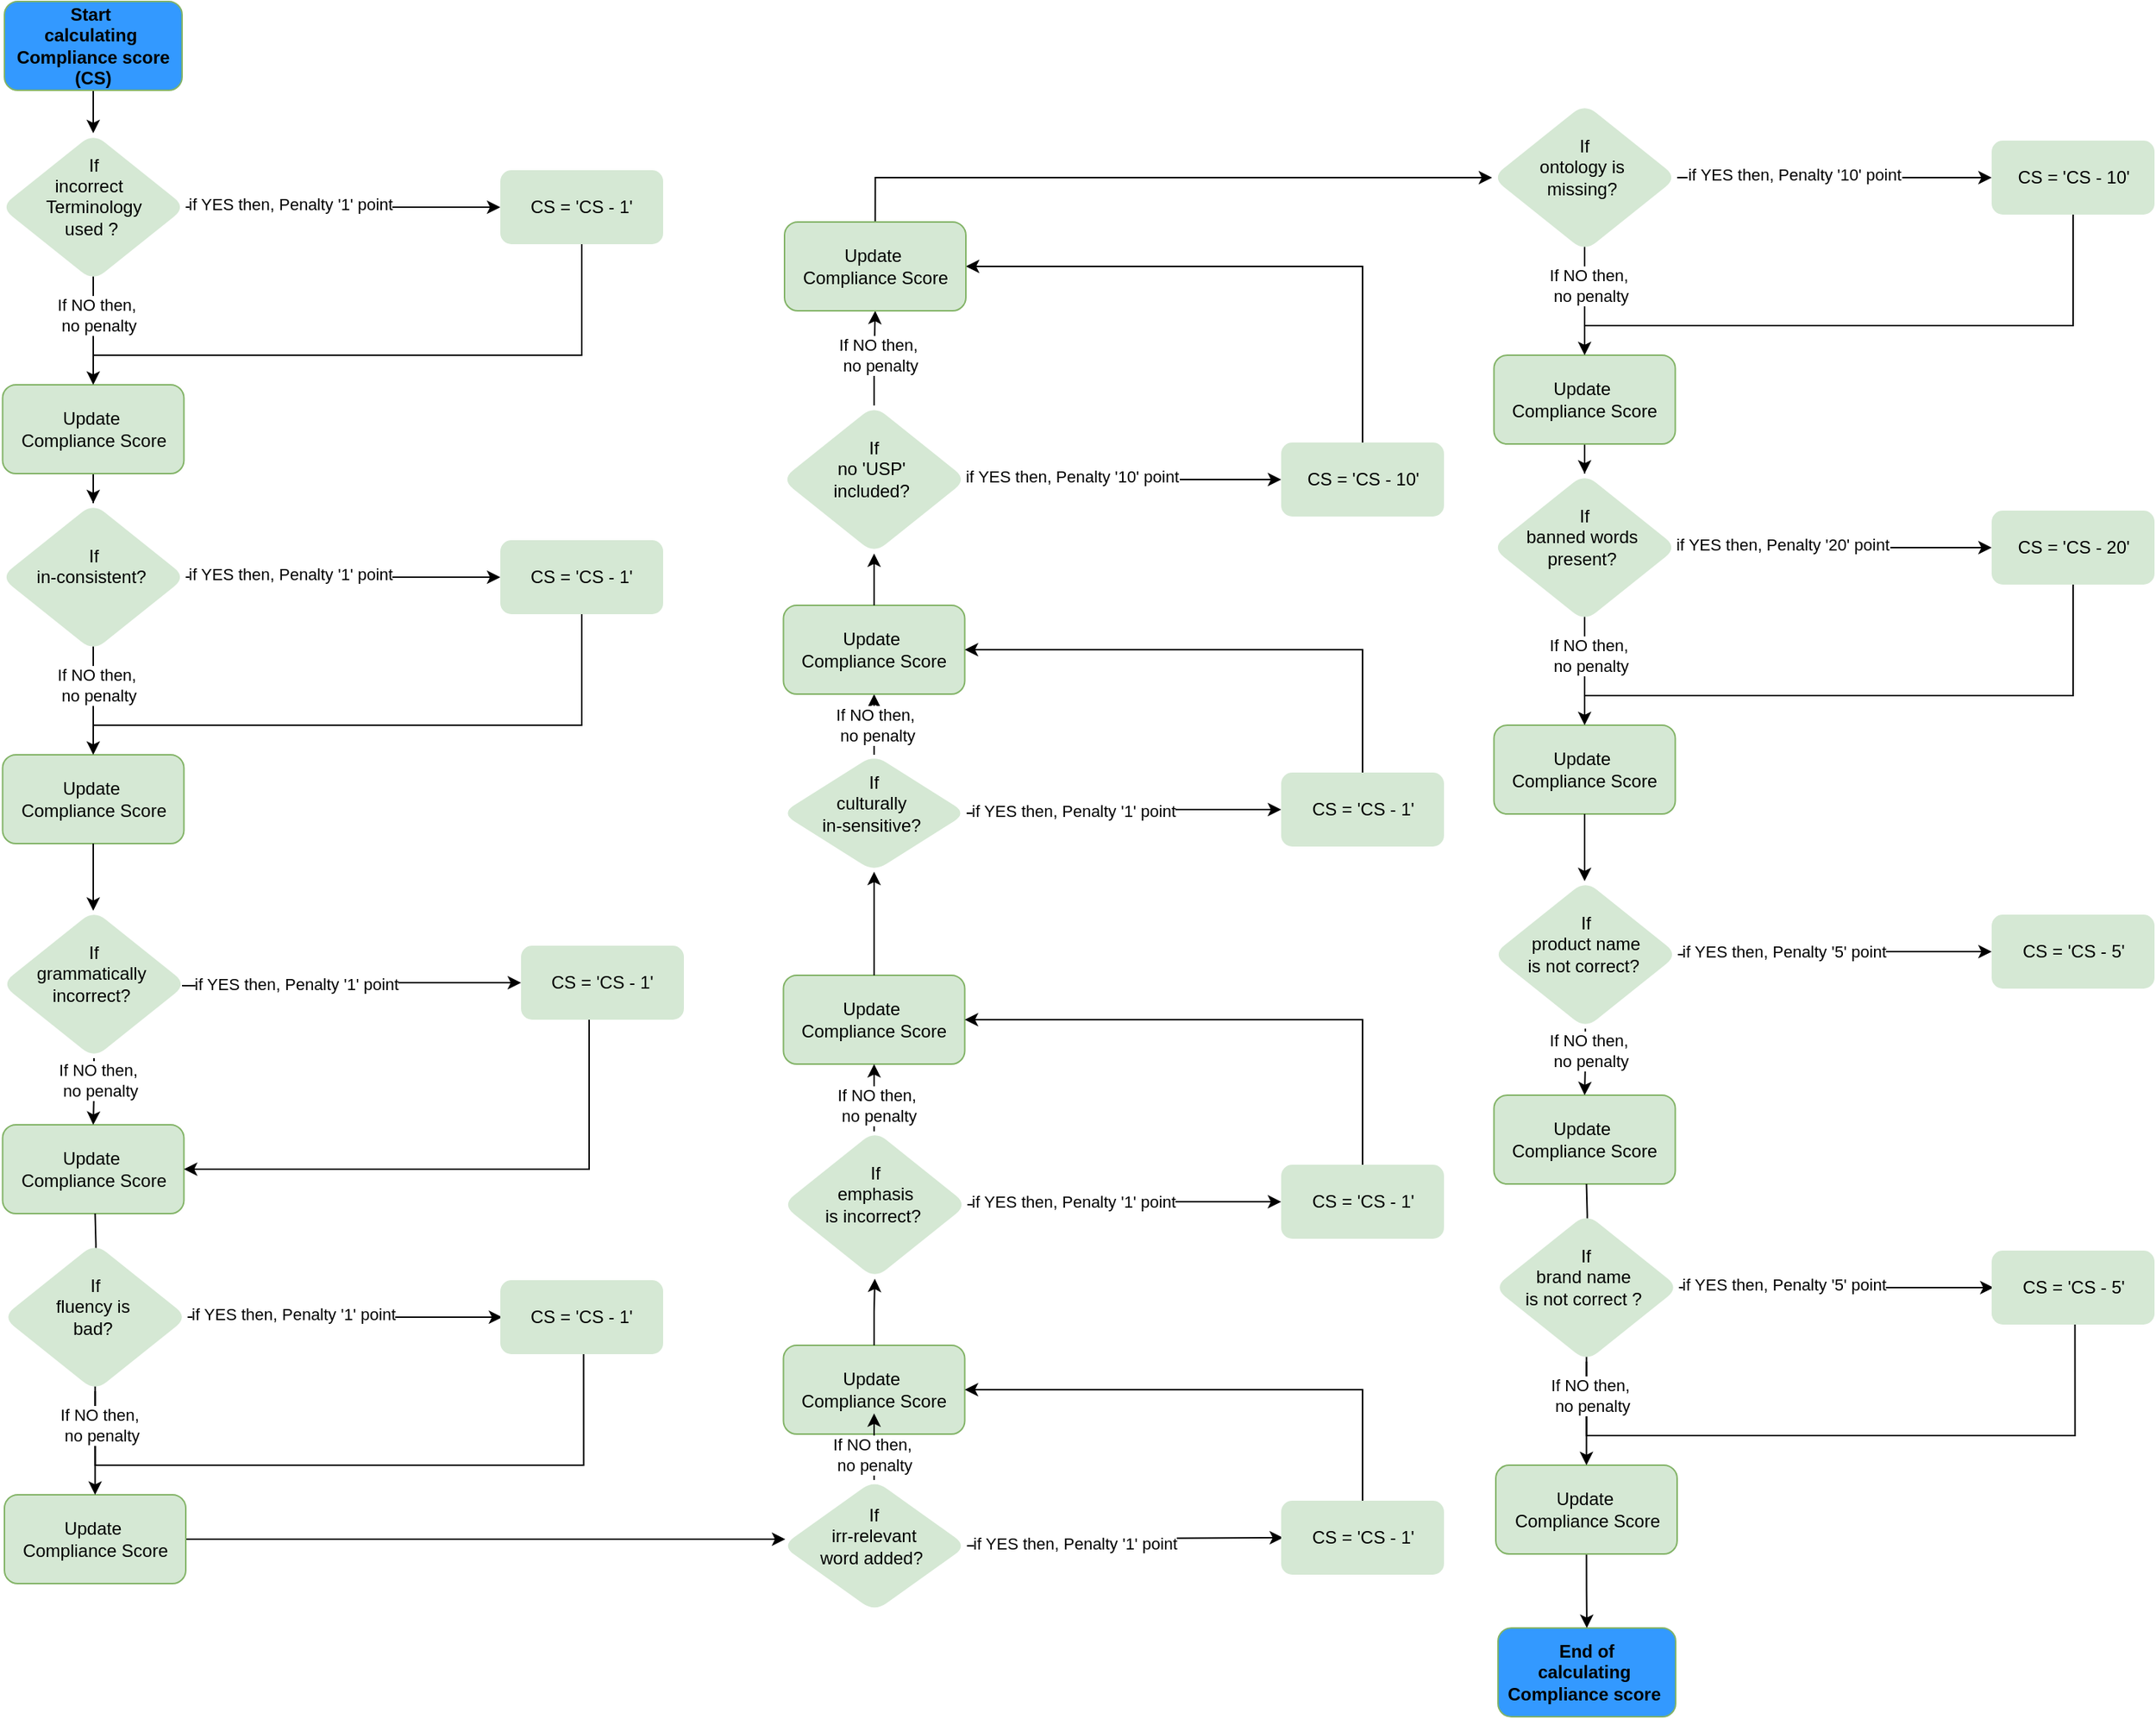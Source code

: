 <mxfile version="24.4.8" type="github">
  <diagram name="Page-1" id="2K_I9OFr1I2ZQISwNOWF">
    <mxGraphModel dx="1717" dy="765" grid="1" gridSize="10" guides="1" tooltips="1" connect="1" arrows="1" fold="1" page="1" pageScale="1" pageWidth="850" pageHeight="1100" math="0" shadow="0">
      <root>
        <mxCell id="0" />
        <mxCell id="1" parent="0" />
        <mxCell id="5T7BcRSYtSxlbKKW8-xl-3" value="" style="edgeStyle=orthogonalEdgeStyle;rounded=0;orthogonalLoop=1;jettySize=auto;html=1;" edge="1" parent="1" source="5T7BcRSYtSxlbKKW8-xl-7" target="5T7BcRSYtSxlbKKW8-xl-5">
          <mxGeometry relative="1" as="geometry" />
        </mxCell>
        <mxCell id="5T7BcRSYtSxlbKKW8-xl-4" value="if YES then, Penalty &#39;1&#39; point" style="edgeLabel;html=1;align=center;verticalAlign=middle;resizable=0;points=[];" vertex="1" connectable="0" parent="5T7BcRSYtSxlbKKW8-xl-3">
          <mxGeometry x="-0.336" y="2" relative="1" as="geometry">
            <mxPoint as="offset" />
          </mxGeometry>
        </mxCell>
        <mxCell id="5T7BcRSYtSxlbKKW8-xl-13" style="edgeStyle=orthogonalEdgeStyle;rounded=0;orthogonalLoop=1;jettySize=auto;html=1;exitX=0.5;exitY=1;exitDx=0;exitDy=0;entryX=0.5;entryY=0;entryDx=0;entryDy=0;" edge="1" parent="1" source="5T7BcRSYtSxlbKKW8-xl-5">
          <mxGeometry relative="1" as="geometry">
            <mxPoint x="875" y="100" as="sourcePoint" />
            <mxPoint x="545" y="180" as="targetPoint" />
            <Array as="points">
              <mxPoint x="875" y="260" />
              <mxPoint x="545" y="260" />
            </Array>
          </mxGeometry>
        </mxCell>
        <mxCell id="5T7BcRSYtSxlbKKW8-xl-5" value="&lt;div&gt;CS&amp;nbsp;&lt;span style=&quot;background-color: initial;&quot;&gt;= &#39;CS - 1&#39;&lt;/span&gt;&lt;/div&gt;" style="whiteSpace=wrap;html=1;rounded=1;fillColor=#d5e8d4;strokeColor=none;" vertex="1" parent="1">
          <mxGeometry x="820" y="135" width="110" height="50" as="geometry" />
        </mxCell>
        <mxCell id="5T7BcRSYtSxlbKKW8-xl-7" value="If&lt;div&gt;incorrect&amp;nbsp;&amp;nbsp;&lt;div&gt;Terminology&lt;/div&gt;&lt;div&gt;used ?&amp;nbsp;&lt;div&gt;&lt;br&gt;&lt;/div&gt;&lt;/div&gt;&lt;/div&gt;" style="rhombus;whiteSpace=wrap;html=1;rounded=1;fillColor=#d5e8d4;strokeColor=none;" vertex="1" parent="1">
          <mxGeometry x="482.5" y="110" width="125" height="100" as="geometry" />
        </mxCell>
        <mxCell id="5T7BcRSYtSxlbKKW8-xl-22" style="edgeStyle=orthogonalEdgeStyle;rounded=0;orthogonalLoop=1;jettySize=auto;html=1;exitX=0.5;exitY=1;exitDx=0;exitDy=0;" edge="1" parent="1" source="5T7BcRSYtSxlbKKW8-xl-8" target="5T7BcRSYtSxlbKKW8-xl-18">
          <mxGeometry relative="1" as="geometry" />
        </mxCell>
        <mxCell id="5T7BcRSYtSxlbKKW8-xl-8" value="Update&amp;nbsp;&lt;div&gt;Compliance Score&lt;/div&gt;" style="whiteSpace=wrap;html=1;rounded=1;strokeColor=#82b366;fillColor=#d5e8d4;" vertex="1" parent="1">
          <mxGeometry x="483.75" y="280" width="122.5" height="60" as="geometry" />
        </mxCell>
        <mxCell id="5T7BcRSYtSxlbKKW8-xl-9" style="edgeStyle=orthogonalEdgeStyle;rounded=0;orthogonalLoop=1;jettySize=auto;html=1;entryX=0.5;entryY=0;entryDx=0;entryDy=0;" edge="1" parent="1" source="5T7BcRSYtSxlbKKW8-xl-10" target="5T7BcRSYtSxlbKKW8-xl-7">
          <mxGeometry relative="1" as="geometry">
            <mxPoint x="545" y="110" as="targetPoint" />
          </mxGeometry>
        </mxCell>
        <mxCell id="5T7BcRSYtSxlbKKW8-xl-10" value="&lt;div&gt;&lt;b&gt;Start&amp;nbsp;&lt;/b&gt;&lt;/div&gt;&lt;div&gt;&lt;b&gt;calculating&amp;nbsp;&lt;/b&gt;&lt;/div&gt;&lt;div&gt;&lt;span style=&quot;background-color: initial;&quot;&gt;&lt;b&gt;Compliance score (CS)&lt;/b&gt;&lt;/span&gt;&lt;/div&gt;" style="whiteSpace=wrap;html=1;rounded=1;fillColor=#3399FF;strokeColor=#82b366;" vertex="1" parent="1">
          <mxGeometry x="485" y="21" width="120" height="60" as="geometry" />
        </mxCell>
        <mxCell id="5T7BcRSYtSxlbKKW8-xl-11" value="" style="edgeStyle=orthogonalEdgeStyle;rounded=0;orthogonalLoop=1;jettySize=auto;html=1;exitX=0.5;exitY=1;exitDx=0;exitDy=0;entryX=0.5;entryY=0;entryDx=0;entryDy=0;" edge="1" parent="1" source="5T7BcRSYtSxlbKKW8-xl-7" target="5T7BcRSYtSxlbKKW8-xl-8">
          <mxGeometry relative="1" as="geometry">
            <mxPoint x="545" y="309" as="sourcePoint" />
            <mxPoint x="545" y="359" as="targetPoint" />
          </mxGeometry>
        </mxCell>
        <mxCell id="5T7BcRSYtSxlbKKW8-xl-12" value="If NO then,&lt;div&gt;&amp;nbsp;no penalty&lt;/div&gt;" style="edgeLabel;html=1;align=center;verticalAlign=middle;resizable=0;points=[];" vertex="1" connectable="0" parent="5T7BcRSYtSxlbKKW8-xl-11">
          <mxGeometry x="-0.336" y="2" relative="1" as="geometry">
            <mxPoint as="offset" />
          </mxGeometry>
        </mxCell>
        <mxCell id="5T7BcRSYtSxlbKKW8-xl-14" value="" style="edgeStyle=orthogonalEdgeStyle;rounded=0;orthogonalLoop=1;jettySize=auto;html=1;" edge="1" parent="1" source="5T7BcRSYtSxlbKKW8-xl-18" target="5T7BcRSYtSxlbKKW8-xl-17">
          <mxGeometry relative="1" as="geometry" />
        </mxCell>
        <mxCell id="5T7BcRSYtSxlbKKW8-xl-15" value="if YES then, Penalty &#39;1&#39; point" style="edgeLabel;html=1;align=center;verticalAlign=middle;resizable=0;points=[];" vertex="1" connectable="0" parent="5T7BcRSYtSxlbKKW8-xl-14">
          <mxGeometry x="-0.336" y="2" relative="1" as="geometry">
            <mxPoint as="offset" />
          </mxGeometry>
        </mxCell>
        <mxCell id="5T7BcRSYtSxlbKKW8-xl-16" style="edgeStyle=orthogonalEdgeStyle;rounded=0;orthogonalLoop=1;jettySize=auto;html=1;exitX=0.5;exitY=1;exitDx=0;exitDy=0;entryX=0.5;entryY=0;entryDx=0;entryDy=0;" edge="1" parent="1" source="5T7BcRSYtSxlbKKW8-xl-17">
          <mxGeometry relative="1" as="geometry">
            <mxPoint x="875" y="350" as="sourcePoint" />
            <mxPoint x="545" y="430" as="targetPoint" />
            <Array as="points">
              <mxPoint x="875" y="510" />
              <mxPoint x="545" y="510" />
            </Array>
          </mxGeometry>
        </mxCell>
        <mxCell id="5T7BcRSYtSxlbKKW8-xl-17" value="&lt;div&gt;CS&amp;nbsp;&lt;span style=&quot;background-color: initial;&quot;&gt;= &#39;CS - 1&#39;&lt;/span&gt;&lt;/div&gt;" style="whiteSpace=wrap;html=1;rounded=1;fillColor=#d5e8d4;strokeColor=none;" vertex="1" parent="1">
          <mxGeometry x="820" y="385" width="110" height="50" as="geometry" />
        </mxCell>
        <mxCell id="5T7BcRSYtSxlbKKW8-xl-18" value="If&lt;div&gt;in-consistent&lt;span style=&quot;background-color: initial;&quot;&gt;?&amp;nbsp;&lt;/span&gt;&lt;div&gt;&lt;div&gt;&lt;br&gt;&lt;/div&gt;&lt;/div&gt;&lt;/div&gt;" style="rhombus;whiteSpace=wrap;html=1;rounded=1;fillColor=#d5e8d4;strokeColor=none;" vertex="1" parent="1">
          <mxGeometry x="482.5" y="360" width="125" height="100" as="geometry" />
        </mxCell>
        <mxCell id="5T7BcRSYtSxlbKKW8-xl-19" value="Update&amp;nbsp;&lt;div&gt;Compliance Score&lt;/div&gt;" style="whiteSpace=wrap;html=1;rounded=1;strokeColor=#82b366;fillColor=#d5e8d4;" vertex="1" parent="1">
          <mxGeometry x="483.75" y="530" width="122.5" height="60" as="geometry" />
        </mxCell>
        <mxCell id="5T7BcRSYtSxlbKKW8-xl-20" value="" style="edgeStyle=orthogonalEdgeStyle;rounded=0;orthogonalLoop=1;jettySize=auto;html=1;exitX=0.5;exitY=1;exitDx=0;exitDy=0;entryX=0.5;entryY=0;entryDx=0;entryDy=0;" edge="1" parent="1" source="5T7BcRSYtSxlbKKW8-xl-18" target="5T7BcRSYtSxlbKKW8-xl-19">
          <mxGeometry relative="1" as="geometry">
            <mxPoint x="545" y="559" as="sourcePoint" />
            <mxPoint x="545" y="609" as="targetPoint" />
          </mxGeometry>
        </mxCell>
        <mxCell id="5T7BcRSYtSxlbKKW8-xl-21" value="If NO then,&lt;div&gt;&amp;nbsp;no penalty&lt;/div&gt;" style="edgeLabel;html=1;align=center;verticalAlign=middle;resizable=0;points=[];" vertex="1" connectable="0" parent="5T7BcRSYtSxlbKKW8-xl-20">
          <mxGeometry x="-0.336" y="2" relative="1" as="geometry">
            <mxPoint as="offset" />
          </mxGeometry>
        </mxCell>
        <mxCell id="5T7BcRSYtSxlbKKW8-xl-23" style="edgeStyle=orthogonalEdgeStyle;rounded=0;orthogonalLoop=1;jettySize=auto;html=1;exitX=0.5;exitY=1;exitDx=0;exitDy=0;" edge="1" parent="1" target="5T7BcRSYtSxlbKKW8-xl-27">
          <mxGeometry relative="1" as="geometry">
            <mxPoint x="545" y="590" as="sourcePoint" />
          </mxGeometry>
        </mxCell>
        <mxCell id="5T7BcRSYtSxlbKKW8-xl-24" value="" style="edgeStyle=orthogonalEdgeStyle;rounded=0;orthogonalLoop=1;jettySize=auto;html=1;entryX=0;entryY=0.5;entryDx=0;entryDy=0;" edge="1" parent="1" target="5T7BcRSYtSxlbKKW8-xl-47">
          <mxGeometry relative="1" as="geometry">
            <mxPoint x="835" y="672" as="targetPoint" />
            <mxPoint x="605" y="686" as="sourcePoint" />
          </mxGeometry>
        </mxCell>
        <mxCell id="5T7BcRSYtSxlbKKW8-xl-25" value="if YES then, Penalty &#39;1&#39; point" style="edgeLabel;html=1;align=center;verticalAlign=middle;resizable=0;points=[];" vertex="1" connectable="0" parent="5T7BcRSYtSxlbKKW8-xl-24">
          <mxGeometry x="-0.336" y="2" relative="1" as="geometry">
            <mxPoint as="offset" />
          </mxGeometry>
        </mxCell>
        <mxCell id="5T7BcRSYtSxlbKKW8-xl-28" value="Update&amp;nbsp;&lt;div&gt;Compliance Score&lt;/div&gt;" style="whiteSpace=wrap;html=1;rounded=1;strokeColor=#82b366;fillColor=#d5e8d4;" vertex="1" parent="1">
          <mxGeometry x="483.75" y="780" width="122.5" height="60" as="geometry" />
        </mxCell>
        <mxCell id="5T7BcRSYtSxlbKKW8-xl-29" value="" style="edgeStyle=orthogonalEdgeStyle;rounded=0;orthogonalLoop=1;jettySize=auto;html=1;exitX=0.5;exitY=1;exitDx=0;exitDy=0;entryX=0.5;entryY=0;entryDx=0;entryDy=0;" edge="1" parent="1" source="5T7BcRSYtSxlbKKW8-xl-27" target="5T7BcRSYtSxlbKKW8-xl-28">
          <mxGeometry relative="1" as="geometry">
            <mxPoint x="545" y="809" as="sourcePoint" />
            <mxPoint x="545" y="859" as="targetPoint" />
          </mxGeometry>
        </mxCell>
        <mxCell id="5T7BcRSYtSxlbKKW8-xl-30" value="If NO then,&lt;div&gt;&amp;nbsp;no penalty&lt;/div&gt;" style="edgeLabel;html=1;align=center;verticalAlign=middle;resizable=0;points=[];" vertex="1" connectable="0" parent="5T7BcRSYtSxlbKKW8-xl-29">
          <mxGeometry x="-0.336" y="2" relative="1" as="geometry">
            <mxPoint as="offset" />
          </mxGeometry>
        </mxCell>
        <mxCell id="5T7BcRSYtSxlbKKW8-xl-39" style="edgeStyle=orthogonalEdgeStyle;rounded=0;orthogonalLoop=1;jettySize=auto;html=1;exitX=0.5;exitY=1;exitDx=0;exitDy=0;" edge="1" parent="1" target="5T7BcRSYtSxlbKKW8-xl-43">
          <mxGeometry relative="1" as="geometry">
            <mxPoint x="546.25" y="840" as="sourcePoint" />
          </mxGeometry>
        </mxCell>
        <mxCell id="5T7BcRSYtSxlbKKW8-xl-40" value="" style="edgeStyle=orthogonalEdgeStyle;rounded=0;orthogonalLoop=1;jettySize=auto;html=1;" edge="1" parent="1" source="5T7BcRSYtSxlbKKW8-xl-43">
          <mxGeometry relative="1" as="geometry">
            <mxPoint x="821.25" y="910" as="targetPoint" />
          </mxGeometry>
        </mxCell>
        <mxCell id="5T7BcRSYtSxlbKKW8-xl-41" value="if YES then, Penalty &#39;1&#39; point" style="edgeLabel;html=1;align=center;verticalAlign=middle;resizable=0;points=[];" vertex="1" connectable="0" parent="5T7BcRSYtSxlbKKW8-xl-40">
          <mxGeometry x="-0.336" y="2" relative="1" as="geometry">
            <mxPoint as="offset" />
          </mxGeometry>
        </mxCell>
        <mxCell id="5T7BcRSYtSxlbKKW8-xl-42" style="edgeStyle=orthogonalEdgeStyle;rounded=0;orthogonalLoop=1;jettySize=auto;html=1;exitX=0.5;exitY=1;exitDx=0;exitDy=0;entryX=0.5;entryY=0;entryDx=0;entryDy=0;" edge="1" parent="1">
          <mxGeometry relative="1" as="geometry">
            <mxPoint x="876.25" y="935" as="sourcePoint" />
            <mxPoint x="546.25" y="930" as="targetPoint" />
            <Array as="points">
              <mxPoint x="876.25" y="1010" />
              <mxPoint x="546.25" y="1010" />
            </Array>
          </mxGeometry>
        </mxCell>
        <mxCell id="5T7BcRSYtSxlbKKW8-xl-43" value="If&lt;div&gt;&lt;div&gt;fluency is&amp;nbsp;&lt;/div&gt;&lt;div&gt;bad?&amp;nbsp;&lt;div&gt;&lt;br&gt;&lt;/div&gt;&lt;/div&gt;&lt;/div&gt;" style="rhombus;whiteSpace=wrap;html=1;rounded=1;fillColor=#d5e8d4;strokeColor=none;" vertex="1" parent="1">
          <mxGeometry x="483.75" y="860" width="125" height="100" as="geometry" />
        </mxCell>
        <mxCell id="5T7BcRSYtSxlbKKW8-xl-125" style="edgeStyle=orthogonalEdgeStyle;rounded=0;orthogonalLoop=1;jettySize=auto;html=1;entryX=0;entryY=0.5;entryDx=0;entryDy=0;" edge="1" parent="1" source="5T7BcRSYtSxlbKKW8-xl-44">
          <mxGeometry relative="1" as="geometry">
            <mxPoint x="1012.5" y="1060" as="targetPoint" />
          </mxGeometry>
        </mxCell>
        <mxCell id="5T7BcRSYtSxlbKKW8-xl-44" value="Update&amp;nbsp;&lt;div&gt;Compliance Score&lt;/div&gt;" style="whiteSpace=wrap;html=1;rounded=1;strokeColor=#82b366;fillColor=#d5e8d4;" vertex="1" parent="1">
          <mxGeometry x="485" y="1030" width="122.5" height="60" as="geometry" />
        </mxCell>
        <mxCell id="5T7BcRSYtSxlbKKW8-xl-45" value="" style="edgeStyle=orthogonalEdgeStyle;rounded=0;orthogonalLoop=1;jettySize=auto;html=1;exitX=0.5;exitY=1;exitDx=0;exitDy=0;entryX=0.5;entryY=0;entryDx=0;entryDy=0;" edge="1" parent="1" source="5T7BcRSYtSxlbKKW8-xl-43" target="5T7BcRSYtSxlbKKW8-xl-44">
          <mxGeometry relative="1" as="geometry">
            <mxPoint x="546.25" y="1059" as="sourcePoint" />
            <mxPoint x="546.25" y="1109" as="targetPoint" />
          </mxGeometry>
        </mxCell>
        <mxCell id="5T7BcRSYtSxlbKKW8-xl-46" value="If NO then,&lt;div&gt;&amp;nbsp;no penalty&lt;/div&gt;" style="edgeLabel;html=1;align=center;verticalAlign=middle;resizable=0;points=[];" vertex="1" connectable="0" parent="5T7BcRSYtSxlbKKW8-xl-45">
          <mxGeometry x="-0.336" y="2" relative="1" as="geometry">
            <mxPoint as="offset" />
          </mxGeometry>
        </mxCell>
        <mxCell id="5T7BcRSYtSxlbKKW8-xl-173" style="edgeStyle=orthogonalEdgeStyle;rounded=0;orthogonalLoop=1;jettySize=auto;html=1;entryX=1;entryY=0.5;entryDx=0;entryDy=0;" edge="1" parent="1" source="5T7BcRSYtSxlbKKW8-xl-47" target="5T7BcRSYtSxlbKKW8-xl-28">
          <mxGeometry relative="1" as="geometry">
            <Array as="points">
              <mxPoint x="880" y="810" />
            </Array>
          </mxGeometry>
        </mxCell>
        <mxCell id="5T7BcRSYtSxlbKKW8-xl-47" value="&lt;div&gt;CS&amp;nbsp;&lt;span style=&quot;background-color: initial;&quot;&gt;= &#39;CS - 1&#39;&lt;/span&gt;&lt;/div&gt;" style="whiteSpace=wrap;html=1;rounded=1;fillColor=#d5e8d4;strokeColor=none;" vertex="1" parent="1">
          <mxGeometry x="834" y="659" width="110" height="50" as="geometry" />
        </mxCell>
        <mxCell id="5T7BcRSYtSxlbKKW8-xl-27" value="If&lt;div&gt;&lt;div&gt;grammatically&amp;nbsp;&lt;/div&gt;&lt;div&gt;incorrect?&amp;nbsp;&lt;div&gt;&lt;br&gt;&lt;/div&gt;&lt;/div&gt;&lt;/div&gt;" style="rhombus;whiteSpace=wrap;html=1;rounded=1;fillColor=#d5e8d4;strokeColor=none;" vertex="1" parent="1">
          <mxGeometry x="483" y="635" width="125" height="100" as="geometry" />
        </mxCell>
        <mxCell id="5T7BcRSYtSxlbKKW8-xl-50" value="&lt;div&gt;CS&amp;nbsp;&lt;span style=&quot;background-color: initial;&quot;&gt;= &#39;CS - 1&#39;&lt;/span&gt;&lt;/div&gt;" style="whiteSpace=wrap;html=1;rounded=1;fillColor=#d5e8d4;strokeColor=none;" vertex="1" parent="1">
          <mxGeometry x="820" y="885" width="110" height="50" as="geometry" />
        </mxCell>
        <mxCell id="5T7BcRSYtSxlbKKW8-xl-88" value="" style="edgeStyle=orthogonalEdgeStyle;rounded=0;orthogonalLoop=1;jettySize=auto;html=1;" edge="1" parent="1" source="5T7BcRSYtSxlbKKW8-xl-92" target="5T7BcRSYtSxlbKKW8-xl-91">
          <mxGeometry relative="1" as="geometry" />
        </mxCell>
        <mxCell id="5T7BcRSYtSxlbKKW8-xl-89" value="if YES then, Penalty &#39;10&#39; point" style="edgeLabel;html=1;align=center;verticalAlign=middle;resizable=0;points=[];" vertex="1" connectable="0" parent="5T7BcRSYtSxlbKKW8-xl-88">
          <mxGeometry x="-0.336" y="2" relative="1" as="geometry">
            <mxPoint as="offset" />
          </mxGeometry>
        </mxCell>
        <mxCell id="5T7BcRSYtSxlbKKW8-xl-137" style="edgeStyle=orthogonalEdgeStyle;rounded=0;orthogonalLoop=1;jettySize=auto;html=1;exitX=0.5;exitY=0;exitDx=0;exitDy=0;entryX=1;entryY=0.5;entryDx=0;entryDy=0;" edge="1" parent="1" source="5T7BcRSYtSxlbKKW8-xl-91" target="5T7BcRSYtSxlbKKW8-xl-132">
          <mxGeometry relative="1" as="geometry" />
        </mxCell>
        <mxCell id="5T7BcRSYtSxlbKKW8-xl-91" value="&lt;div&gt;CS&amp;nbsp;&lt;span style=&quot;background-color: initial;&quot;&gt;= &#39;CS - 10&#39;&lt;/span&gt;&lt;/div&gt;" style="whiteSpace=wrap;html=1;rounded=1;fillColor=#d5e8d4;strokeColor=none;" vertex="1" parent="1">
          <mxGeometry x="1347.5" y="319" width="110" height="50" as="geometry" />
        </mxCell>
        <mxCell id="5T7BcRSYtSxlbKKW8-xl-133" style="edgeStyle=orthogonalEdgeStyle;rounded=0;orthogonalLoop=1;jettySize=auto;html=1;exitX=0.5;exitY=0;exitDx=0;exitDy=0;entryX=0.5;entryY=1;entryDx=0;entryDy=0;" edge="1" parent="1" source="5T7BcRSYtSxlbKKW8-xl-92" target="5T7BcRSYtSxlbKKW8-xl-132">
          <mxGeometry relative="1" as="geometry" />
        </mxCell>
        <mxCell id="5T7BcRSYtSxlbKKW8-xl-92" value="If&lt;div&gt;&lt;div&gt;no &#39;USP&#39;&amp;nbsp;&lt;/div&gt;&lt;div&gt;included?&amp;nbsp;&lt;div&gt;&lt;br&gt;&lt;/div&gt;&lt;/div&gt;&lt;/div&gt;" style="rhombus;whiteSpace=wrap;html=1;rounded=1;fillColor=#d5e8d4;strokeColor=none;" vertex="1" parent="1">
          <mxGeometry x="1010" y="294" width="125" height="100" as="geometry" />
        </mxCell>
        <mxCell id="5T7BcRSYtSxlbKKW8-xl-93" style="edgeStyle=orthogonalEdgeStyle;rounded=0;orthogonalLoop=1;jettySize=auto;html=1;entryX=0.5;entryY=1;entryDx=0;entryDy=0;" edge="1" parent="1" source="5T7BcRSYtSxlbKKW8-xl-103" target="5T7BcRSYtSxlbKKW8-xl-94">
          <mxGeometry relative="1" as="geometry" />
        </mxCell>
        <mxCell id="5T7BcRSYtSxlbKKW8-xl-94" value="Update&amp;nbsp;&lt;div&gt;Compliance Score&lt;/div&gt;" style="whiteSpace=wrap;html=1;rounded=1;strokeColor=#82b366;fillColor=#d5e8d4;" vertex="1" parent="1">
          <mxGeometry x="1011.25" y="429" width="122.5" height="60" as="geometry" />
        </mxCell>
        <mxCell id="5T7BcRSYtSxlbKKW8-xl-96" value="&lt;div&gt;&lt;b&gt;End of&lt;/b&gt;&lt;/div&gt;&lt;div&gt;&lt;b&gt;calculating&amp;nbsp;&lt;/b&gt;&lt;/div&gt;&lt;div&gt;&lt;span style=&quot;background-color: initial;&quot;&gt;&lt;b&gt;Compliance score&amp;nbsp;&lt;/b&gt;&lt;/span&gt;&lt;/div&gt;" style="whiteSpace=wrap;html=1;rounded=1;fillColor=#3399FF;strokeColor=#82b366;" vertex="1" parent="1">
          <mxGeometry x="1494" y="1120" width="120" height="60" as="geometry" />
        </mxCell>
        <mxCell id="5T7BcRSYtSxlbKKW8-xl-97" value="" style="edgeStyle=orthogonalEdgeStyle;rounded=0;orthogonalLoop=1;jettySize=auto;html=1;exitX=0.5;exitY=0;exitDx=0;exitDy=0;entryX=0.5;entryY=1;entryDx=0;entryDy=0;" edge="1" parent="1" source="5T7BcRSYtSxlbKKW8-xl-94" target="5T7BcRSYtSxlbKKW8-xl-92">
          <mxGeometry relative="1" as="geometry">
            <mxPoint x="1072.5" y="508" as="sourcePoint" />
            <mxPoint x="1072.5" y="458" as="targetPoint" />
          </mxGeometry>
        </mxCell>
        <mxCell id="5T7BcRSYtSxlbKKW8-xl-99" value="" style="edgeStyle=orthogonalEdgeStyle;rounded=0;orthogonalLoop=1;jettySize=auto;html=1;" edge="1" parent="1" source="5T7BcRSYtSxlbKKW8-xl-103" target="5T7BcRSYtSxlbKKW8-xl-102">
          <mxGeometry relative="1" as="geometry" />
        </mxCell>
        <mxCell id="5T7BcRSYtSxlbKKW8-xl-100" value="if YES then, Penalty &#39;1&#39; point" style="edgeLabel;html=1;align=center;verticalAlign=middle;resizable=0;points=[];" vertex="1" connectable="0" parent="5T7BcRSYtSxlbKKW8-xl-99">
          <mxGeometry x="-0.336" y="2" relative="1" as="geometry">
            <mxPoint as="offset" />
          </mxGeometry>
        </mxCell>
        <mxCell id="5T7BcRSYtSxlbKKW8-xl-131" style="edgeStyle=orthogonalEdgeStyle;rounded=0;orthogonalLoop=1;jettySize=auto;html=1;exitX=0.5;exitY=0;exitDx=0;exitDy=0;entryX=1;entryY=0.5;entryDx=0;entryDy=0;" edge="1" parent="1" source="5T7BcRSYtSxlbKKW8-xl-102" target="5T7BcRSYtSxlbKKW8-xl-94">
          <mxGeometry relative="1" as="geometry" />
        </mxCell>
        <mxCell id="5T7BcRSYtSxlbKKW8-xl-102" value="&lt;div&gt;CS&amp;nbsp;&lt;span style=&quot;background-color: initial;&quot;&gt;= &#39;CS - 1&#39;&lt;/span&gt;&lt;/div&gt;" style="whiteSpace=wrap;html=1;rounded=1;fillColor=#d5e8d4;strokeColor=none;" vertex="1" parent="1">
          <mxGeometry x="1347.5" y="542" width="110" height="50" as="geometry" />
        </mxCell>
        <mxCell id="5T7BcRSYtSxlbKKW8-xl-103" value="If&lt;div&gt;&lt;div&gt;culturally&amp;nbsp;&lt;/div&gt;&lt;div&gt;in-sensitive?&amp;nbsp;&lt;div&gt;&lt;br&gt;&lt;/div&gt;&lt;/div&gt;&lt;/div&gt;" style="rhombus;whiteSpace=wrap;html=1;rounded=1;fillColor=#d5e8d4;strokeColor=none;" vertex="1" parent="1">
          <mxGeometry x="1010" y="530" width="125" height="79" as="geometry" />
        </mxCell>
        <mxCell id="5T7BcRSYtSxlbKKW8-xl-104" value="Update&amp;nbsp;&lt;div&gt;Compliance Score&lt;/div&gt;" style="whiteSpace=wrap;html=1;rounded=1;strokeColor=#82b366;fillColor=#d5e8d4;" vertex="1" parent="1">
          <mxGeometry x="1011.25" y="679" width="122.5" height="60" as="geometry" />
        </mxCell>
        <mxCell id="5T7BcRSYtSxlbKKW8-xl-105" value="" style="edgeStyle=orthogonalEdgeStyle;rounded=0;orthogonalLoop=1;jettySize=auto;html=1;exitX=0.5;exitY=0;exitDx=0;exitDy=0;entryX=0.5;entryY=1;entryDx=0;entryDy=0;" edge="1" parent="1" source="5T7BcRSYtSxlbKKW8-xl-104" target="5T7BcRSYtSxlbKKW8-xl-103">
          <mxGeometry relative="1" as="geometry">
            <mxPoint x="1072.5" y="758" as="sourcePoint" />
            <mxPoint x="1072.5" y="708" as="targetPoint" />
          </mxGeometry>
        </mxCell>
        <mxCell id="5T7BcRSYtSxlbKKW8-xl-107" style="edgeStyle=orthogonalEdgeStyle;rounded=0;orthogonalLoop=1;jettySize=auto;html=1;" edge="1" parent="1" source="5T7BcRSYtSxlbKKW8-xl-123">
          <mxGeometry relative="1" as="geometry">
            <mxPoint x="1072.5" y="739" as="targetPoint" />
          </mxGeometry>
        </mxCell>
        <mxCell id="5T7BcRSYtSxlbKKW8-xl-108" value="" style="edgeStyle=orthogonalEdgeStyle;rounded=0;orthogonalLoop=1;jettySize=auto;html=1;entryX=0;entryY=0.5;entryDx=0;entryDy=0;" edge="1" parent="1" source="5T7BcRSYtSxlbKKW8-xl-123" target="5T7BcRSYtSxlbKKW8-xl-121">
          <mxGeometry relative="1" as="geometry">
            <mxPoint x="1347.5" y="809" as="targetPoint" />
          </mxGeometry>
        </mxCell>
        <mxCell id="5T7BcRSYtSxlbKKW8-xl-109" value="if YES then, Penalty &#39;1&#39; point" style="edgeLabel;html=1;align=center;verticalAlign=middle;resizable=0;points=[];" vertex="1" connectable="0" parent="5T7BcRSYtSxlbKKW8-xl-108">
          <mxGeometry x="-0.336" y="2" relative="1" as="geometry">
            <mxPoint as="offset" />
          </mxGeometry>
        </mxCell>
        <mxCell id="5T7BcRSYtSxlbKKW8-xl-110" value="Update&amp;nbsp;&lt;div&gt;Compliance Score&lt;/div&gt;" style="whiteSpace=wrap;html=1;rounded=1;strokeColor=#82b366;fillColor=#d5e8d4;" vertex="1" parent="1">
          <mxGeometry x="1011.25" y="929" width="122.5" height="60" as="geometry" />
        </mxCell>
        <mxCell id="5T7BcRSYtSxlbKKW8-xl-111" value="" style="edgeStyle=orthogonalEdgeStyle;rounded=0;orthogonalLoop=1;jettySize=auto;html=1;exitX=0.5;exitY=0;exitDx=0;exitDy=0;entryX=0.5;entryY=1;entryDx=0;entryDy=0;" edge="1" parent="1" source="5T7BcRSYtSxlbKKW8-xl-110" target="5T7BcRSYtSxlbKKW8-xl-123">
          <mxGeometry relative="1" as="geometry">
            <mxPoint x="1072.5" y="1008" as="sourcePoint" />
            <mxPoint x="1072.5" y="958" as="targetPoint" />
          </mxGeometry>
        </mxCell>
        <mxCell id="5T7BcRSYtSxlbKKW8-xl-114" value="" style="edgeStyle=orthogonalEdgeStyle;rounded=0;orthogonalLoop=1;jettySize=auto;html=1;" edge="1" parent="1" source="5T7BcRSYtSxlbKKW8-xl-117">
          <mxGeometry relative="1" as="geometry">
            <mxPoint x="1348.75" y="1059" as="targetPoint" />
          </mxGeometry>
        </mxCell>
        <mxCell id="5T7BcRSYtSxlbKKW8-xl-115" value="if YES then, Penalty &#39;1&#39; point" style="edgeLabel;html=1;align=center;verticalAlign=middle;resizable=0;points=[];" vertex="1" connectable="0" parent="5T7BcRSYtSxlbKKW8-xl-114">
          <mxGeometry x="-0.336" y="2" relative="1" as="geometry">
            <mxPoint as="offset" />
          </mxGeometry>
        </mxCell>
        <mxCell id="5T7BcRSYtSxlbKKW8-xl-117" value="If&lt;div&gt;&lt;div&gt;irr-relevant&lt;/div&gt;&lt;div&gt;word&amp;nbsp;&lt;span style=&quot;background-color: initial;&quot;&gt;added?&amp;nbsp;&lt;/span&gt;&lt;/div&gt;&lt;div&gt;&lt;div&gt;&lt;br&gt;&lt;/div&gt;&lt;/div&gt;&lt;/div&gt;" style="rhombus;whiteSpace=wrap;html=1;rounded=1;fillColor=#d5e8d4;strokeColor=none;" vertex="1" parent="1">
          <mxGeometry x="1010.25" y="1020" width="125" height="89" as="geometry" />
        </mxCell>
        <mxCell id="5T7BcRSYtSxlbKKW8-xl-130" style="edgeStyle=orthogonalEdgeStyle;rounded=0;orthogonalLoop=1;jettySize=auto;html=1;exitX=0.5;exitY=0;exitDx=0;exitDy=0;entryX=1;entryY=0.5;entryDx=0;entryDy=0;" edge="1" parent="1" source="5T7BcRSYtSxlbKKW8-xl-121" target="5T7BcRSYtSxlbKKW8-xl-104">
          <mxGeometry relative="1" as="geometry" />
        </mxCell>
        <mxCell id="5T7BcRSYtSxlbKKW8-xl-121" value="&lt;div&gt;CS&amp;nbsp;&lt;span style=&quot;background-color: initial;&quot;&gt;= &#39;CS - 1&#39;&lt;/span&gt;&lt;/div&gt;" style="whiteSpace=wrap;html=1;rounded=1;fillColor=#d5e8d4;strokeColor=none;" vertex="1" parent="1">
          <mxGeometry x="1347.5" y="807" width="110" height="50" as="geometry" />
        </mxCell>
        <mxCell id="5T7BcRSYtSxlbKKW8-xl-123" value="If&lt;div&gt;&amp;nbsp;emphasis&amp;nbsp;&lt;div&gt;is incorrect&lt;span style=&quot;background-color: initial;&quot;&gt;?&amp;nbsp;&lt;/span&gt;&lt;div&gt;&lt;div&gt;&lt;br&gt;&lt;/div&gt;&lt;/div&gt;&lt;/div&gt;&lt;/div&gt;" style="rhombus;whiteSpace=wrap;html=1;rounded=1;fillColor=#d5e8d4;strokeColor=none;" vertex="1" parent="1">
          <mxGeometry x="1010.5" y="784" width="125" height="100" as="geometry" />
        </mxCell>
        <mxCell id="5T7BcRSYtSxlbKKW8-xl-129" style="edgeStyle=orthogonalEdgeStyle;rounded=0;orthogonalLoop=1;jettySize=auto;html=1;exitX=0.5;exitY=0;exitDx=0;exitDy=0;entryX=1;entryY=0.5;entryDx=0;entryDy=0;" edge="1" parent="1" source="5T7BcRSYtSxlbKKW8-xl-124" target="5T7BcRSYtSxlbKKW8-xl-110">
          <mxGeometry relative="1" as="geometry" />
        </mxCell>
        <mxCell id="5T7BcRSYtSxlbKKW8-xl-124" value="&lt;div&gt;CS&amp;nbsp;&lt;span style=&quot;background-color: initial;&quot;&gt;= &#39;CS - 1&#39;&lt;/span&gt;&lt;/div&gt;" style="whiteSpace=wrap;html=1;rounded=1;fillColor=#d5e8d4;strokeColor=none;" vertex="1" parent="1">
          <mxGeometry x="1347.5" y="1034" width="110" height="50" as="geometry" />
        </mxCell>
        <mxCell id="5T7BcRSYtSxlbKKW8-xl-127" value="" style="edgeStyle=orthogonalEdgeStyle;rounded=0;orthogonalLoop=1;jettySize=auto;html=1;exitX=0.5;exitY=0;exitDx=0;exitDy=0;entryX=0.5;entryY=1;entryDx=0;entryDy=0;" edge="1" parent="1">
          <mxGeometry relative="1" as="geometry">
            <mxPoint x="1072.5" y="1020" as="sourcePoint" />
            <mxPoint x="1072.5" y="975" as="targetPoint" />
          </mxGeometry>
        </mxCell>
        <mxCell id="5T7BcRSYtSxlbKKW8-xl-128" value="If NO then,&lt;div&gt;&amp;nbsp;no penalty&lt;/div&gt;" style="edgeLabel;html=1;align=center;verticalAlign=middle;resizable=0;points=[];" vertex="1" connectable="0" parent="5T7BcRSYtSxlbKKW8-xl-127">
          <mxGeometry x="-0.336" y="2" relative="1" as="geometry">
            <mxPoint y="-2" as="offset" />
          </mxGeometry>
        </mxCell>
        <mxCell id="5T7BcRSYtSxlbKKW8-xl-176" style="edgeStyle=orthogonalEdgeStyle;rounded=0;orthogonalLoop=1;jettySize=auto;html=1;exitX=0.5;exitY=0;exitDx=0;exitDy=0;entryX=0;entryY=0.5;entryDx=0;entryDy=0;" edge="1" parent="1" source="5T7BcRSYtSxlbKKW8-xl-132" target="5T7BcRSYtSxlbKKW8-xl-142">
          <mxGeometry relative="1" as="geometry" />
        </mxCell>
        <mxCell id="5T7BcRSYtSxlbKKW8-xl-132" value="Update&amp;nbsp;&lt;div&gt;Compliance Score&lt;/div&gt;" style="whiteSpace=wrap;html=1;rounded=1;strokeColor=#82b366;fillColor=#d5e8d4;" vertex="1" parent="1">
          <mxGeometry x="1012" y="170" width="122.5" height="60" as="geometry" />
        </mxCell>
        <mxCell id="5T7BcRSYtSxlbKKW8-xl-134" value="If NO then,&lt;div&gt;&amp;nbsp;no penalty&lt;/div&gt;" style="edgeLabel;html=1;align=center;verticalAlign=middle;resizable=0;points=[];" vertex="1" connectable="0" parent="1">
          <mxGeometry x="1073.25" y="767" as="geometry" />
        </mxCell>
        <mxCell id="5T7BcRSYtSxlbKKW8-xl-135" value="If NO then,&lt;div&gt;&amp;nbsp;no penalty&lt;/div&gt;" style="edgeLabel;html=1;align=center;verticalAlign=middle;resizable=0;points=[];" vertex="1" connectable="0" parent="1">
          <mxGeometry x="1072.5" y="510" as="geometry" />
        </mxCell>
        <mxCell id="5T7BcRSYtSxlbKKW8-xl-136" value="If NO then,&lt;div&gt;&amp;nbsp;no penalty&lt;/div&gt;" style="edgeLabel;html=1;align=center;verticalAlign=middle;resizable=0;points=[];" vertex="1" connectable="0" parent="1">
          <mxGeometry x="1075" y="260" as="geometry" />
        </mxCell>
        <mxCell id="5T7BcRSYtSxlbKKW8-xl-138" value="" style="edgeStyle=orthogonalEdgeStyle;rounded=0;orthogonalLoop=1;jettySize=auto;html=1;" edge="1" parent="1" source="5T7BcRSYtSxlbKKW8-xl-142" target="5T7BcRSYtSxlbKKW8-xl-141">
          <mxGeometry relative="1" as="geometry" />
        </mxCell>
        <mxCell id="5T7BcRSYtSxlbKKW8-xl-139" value="if YES then, Penalty &#39;10&#39; point" style="edgeLabel;html=1;align=center;verticalAlign=middle;resizable=0;points=[];" vertex="1" connectable="0" parent="5T7BcRSYtSxlbKKW8-xl-138">
          <mxGeometry x="-0.336" y="2" relative="1" as="geometry">
            <mxPoint x="8" as="offset" />
          </mxGeometry>
        </mxCell>
        <mxCell id="5T7BcRSYtSxlbKKW8-xl-140" style="edgeStyle=orthogonalEdgeStyle;rounded=0;orthogonalLoop=1;jettySize=auto;html=1;exitX=0.5;exitY=1;exitDx=0;exitDy=0;entryX=0.5;entryY=0;entryDx=0;entryDy=0;" edge="1" parent="1" source="5T7BcRSYtSxlbKKW8-xl-141">
          <mxGeometry relative="1" as="geometry">
            <mxPoint x="1882.5" y="80" as="sourcePoint" />
            <mxPoint x="1552.5" y="160" as="targetPoint" />
            <Array as="points">
              <mxPoint x="1882.5" y="240" />
              <mxPoint x="1552.5" y="240" />
            </Array>
          </mxGeometry>
        </mxCell>
        <mxCell id="5T7BcRSYtSxlbKKW8-xl-141" value="&lt;div&gt;CS&amp;nbsp;&lt;span style=&quot;background-color: initial;&quot;&gt;= &#39;CS - 10&#39;&lt;/span&gt;&lt;/div&gt;" style="whiteSpace=wrap;html=1;rounded=1;fillColor=#d5e8d4;strokeColor=none;" vertex="1" parent="1">
          <mxGeometry x="1827.5" y="115" width="110" height="50" as="geometry" />
        </mxCell>
        <mxCell id="5T7BcRSYtSxlbKKW8-xl-142" value="If&lt;div&gt;&lt;div&gt;ontology is&amp;nbsp;&lt;/div&gt;&lt;div&gt;missing?&amp;nbsp;&lt;div&gt;&lt;br&gt;&lt;/div&gt;&lt;/div&gt;&lt;/div&gt;" style="rhombus;whiteSpace=wrap;html=1;rounded=1;fillColor=#d5e8d4;strokeColor=none;" vertex="1" parent="1">
          <mxGeometry x="1490" y="90" width="125" height="100" as="geometry" />
        </mxCell>
        <mxCell id="5T7BcRSYtSxlbKKW8-xl-143" style="edgeStyle=orthogonalEdgeStyle;rounded=0;orthogonalLoop=1;jettySize=auto;html=1;exitX=0.5;exitY=1;exitDx=0;exitDy=0;" edge="1" parent="1" source="5T7BcRSYtSxlbKKW8-xl-144" target="5T7BcRSYtSxlbKKW8-xl-151">
          <mxGeometry relative="1" as="geometry" />
        </mxCell>
        <mxCell id="5T7BcRSYtSxlbKKW8-xl-144" value="Update&amp;nbsp;&lt;div&gt;Compliance Score&lt;/div&gt;" style="whiteSpace=wrap;html=1;rounded=1;strokeColor=#82b366;fillColor=#d5e8d4;" vertex="1" parent="1">
          <mxGeometry x="1491.25" y="260" width="122.5" height="60" as="geometry" />
        </mxCell>
        <mxCell id="5T7BcRSYtSxlbKKW8-xl-145" value="" style="edgeStyle=orthogonalEdgeStyle;rounded=0;orthogonalLoop=1;jettySize=auto;html=1;exitX=0.5;exitY=1;exitDx=0;exitDy=0;entryX=0.5;entryY=0;entryDx=0;entryDy=0;" edge="1" parent="1" source="5T7BcRSYtSxlbKKW8-xl-142" target="5T7BcRSYtSxlbKKW8-xl-144">
          <mxGeometry relative="1" as="geometry">
            <mxPoint x="1552.5" y="289" as="sourcePoint" />
            <mxPoint x="1552.5" y="339" as="targetPoint" />
          </mxGeometry>
        </mxCell>
        <mxCell id="5T7BcRSYtSxlbKKW8-xl-146" value="If NO then,&lt;div&gt;&amp;nbsp;no penalty&lt;/div&gt;" style="edgeLabel;html=1;align=center;verticalAlign=middle;resizable=0;points=[];" vertex="1" connectable="0" parent="5T7BcRSYtSxlbKKW8-xl-145">
          <mxGeometry x="-0.336" y="2" relative="1" as="geometry">
            <mxPoint as="offset" />
          </mxGeometry>
        </mxCell>
        <mxCell id="5T7BcRSYtSxlbKKW8-xl-147" value="" style="edgeStyle=orthogonalEdgeStyle;rounded=0;orthogonalLoop=1;jettySize=auto;html=1;" edge="1" parent="1" source="5T7BcRSYtSxlbKKW8-xl-151" target="5T7BcRSYtSxlbKKW8-xl-150">
          <mxGeometry relative="1" as="geometry" />
        </mxCell>
        <mxCell id="5T7BcRSYtSxlbKKW8-xl-148" value="if YES then, Penalty &#39;20&#39; point" style="edgeLabel;html=1;align=center;verticalAlign=middle;resizable=0;points=[];" vertex="1" connectable="0" parent="5T7BcRSYtSxlbKKW8-xl-147">
          <mxGeometry x="-0.336" y="2" relative="1" as="geometry">
            <mxPoint as="offset" />
          </mxGeometry>
        </mxCell>
        <mxCell id="5T7BcRSYtSxlbKKW8-xl-149" style="edgeStyle=orthogonalEdgeStyle;rounded=0;orthogonalLoop=1;jettySize=auto;html=1;exitX=0.5;exitY=1;exitDx=0;exitDy=0;entryX=0.5;entryY=0;entryDx=0;entryDy=0;" edge="1" parent="1" source="5T7BcRSYtSxlbKKW8-xl-150">
          <mxGeometry relative="1" as="geometry">
            <mxPoint x="1882.5" y="330" as="sourcePoint" />
            <mxPoint x="1552.5" y="410" as="targetPoint" />
            <Array as="points">
              <mxPoint x="1882.5" y="490" />
              <mxPoint x="1552.5" y="490" />
            </Array>
          </mxGeometry>
        </mxCell>
        <mxCell id="5T7BcRSYtSxlbKKW8-xl-150" value="&lt;div&gt;CS&amp;nbsp;&lt;span style=&quot;background-color: initial;&quot;&gt;= &#39;CS - 20&#39;&lt;/span&gt;&lt;/div&gt;" style="whiteSpace=wrap;html=1;rounded=1;fillColor=#d5e8d4;strokeColor=none;" vertex="1" parent="1">
          <mxGeometry x="1827.5" y="365" width="110" height="50" as="geometry" />
        </mxCell>
        <mxCell id="5T7BcRSYtSxlbKKW8-xl-151" value="If&lt;div&gt;&lt;div&gt;banned words&amp;nbsp;&lt;/div&gt;&lt;div&gt;present?&amp;nbsp;&lt;div&gt;&lt;br&gt;&lt;/div&gt;&lt;/div&gt;&lt;/div&gt;" style="rhombus;whiteSpace=wrap;html=1;rounded=1;fillColor=#d5e8d4;strokeColor=none;" vertex="1" parent="1">
          <mxGeometry x="1490" y="340" width="125" height="100" as="geometry" />
        </mxCell>
        <mxCell id="5T7BcRSYtSxlbKKW8-xl-152" value="Update&amp;nbsp;&lt;div&gt;Compliance Score&lt;/div&gt;" style="whiteSpace=wrap;html=1;rounded=1;strokeColor=#82b366;fillColor=#d5e8d4;" vertex="1" parent="1">
          <mxGeometry x="1491.25" y="510" width="122.5" height="60" as="geometry" />
        </mxCell>
        <mxCell id="5T7BcRSYtSxlbKKW8-xl-153" value="" style="edgeStyle=orthogonalEdgeStyle;rounded=0;orthogonalLoop=1;jettySize=auto;html=1;exitX=0.5;exitY=1;exitDx=0;exitDy=0;entryX=0.5;entryY=0;entryDx=0;entryDy=0;" edge="1" parent="1" source="5T7BcRSYtSxlbKKW8-xl-151" target="5T7BcRSYtSxlbKKW8-xl-152">
          <mxGeometry relative="1" as="geometry">
            <mxPoint x="1552.5" y="539" as="sourcePoint" />
            <mxPoint x="1552.5" y="589" as="targetPoint" />
          </mxGeometry>
        </mxCell>
        <mxCell id="5T7BcRSYtSxlbKKW8-xl-154" value="If NO then,&lt;div&gt;&amp;nbsp;no penalty&lt;/div&gt;" style="edgeLabel;html=1;align=center;verticalAlign=middle;resizable=0;points=[];" vertex="1" connectable="0" parent="5T7BcRSYtSxlbKKW8-xl-153">
          <mxGeometry x="-0.336" y="2" relative="1" as="geometry">
            <mxPoint as="offset" />
          </mxGeometry>
        </mxCell>
        <mxCell id="5T7BcRSYtSxlbKKW8-xl-155" style="edgeStyle=orthogonalEdgeStyle;rounded=0;orthogonalLoop=1;jettySize=auto;html=1;exitX=0.5;exitY=1;exitDx=0;exitDy=0;" edge="1" parent="1" target="5T7BcRSYtSxlbKKW8-xl-171">
          <mxGeometry relative="1" as="geometry">
            <mxPoint x="1552.5" y="570" as="sourcePoint" />
          </mxGeometry>
        </mxCell>
        <mxCell id="5T7BcRSYtSxlbKKW8-xl-156" value="" style="edgeStyle=orthogonalEdgeStyle;rounded=0;orthogonalLoop=1;jettySize=auto;html=1;entryX=0;entryY=0.5;entryDx=0;entryDy=0;" edge="1" parent="1" source="5T7BcRSYtSxlbKKW8-xl-171" target="5T7BcRSYtSxlbKKW8-xl-169">
          <mxGeometry relative="1" as="geometry">
            <mxPoint x="1827.5" y="640" as="targetPoint" />
          </mxGeometry>
        </mxCell>
        <mxCell id="5T7BcRSYtSxlbKKW8-xl-157" value="if YES then, Penalty &#39;5&#39; point" style="edgeLabel;html=1;align=center;verticalAlign=middle;resizable=0;points=[];" vertex="1" connectable="0" parent="5T7BcRSYtSxlbKKW8-xl-156">
          <mxGeometry x="-0.336" y="2" relative="1" as="geometry">
            <mxPoint as="offset" />
          </mxGeometry>
        </mxCell>
        <mxCell id="5T7BcRSYtSxlbKKW8-xl-158" value="Update&amp;nbsp;&lt;div&gt;Compliance Score&lt;/div&gt;" style="whiteSpace=wrap;html=1;rounded=1;strokeColor=#82b366;fillColor=#d5e8d4;" vertex="1" parent="1">
          <mxGeometry x="1491.25" y="760" width="122.5" height="60" as="geometry" />
        </mxCell>
        <mxCell id="5T7BcRSYtSxlbKKW8-xl-159" value="" style="edgeStyle=orthogonalEdgeStyle;rounded=0;orthogonalLoop=1;jettySize=auto;html=1;exitX=0.5;exitY=1;exitDx=0;exitDy=0;entryX=0.5;entryY=0;entryDx=0;entryDy=0;" edge="1" parent="1" source="5T7BcRSYtSxlbKKW8-xl-171" target="5T7BcRSYtSxlbKKW8-xl-158">
          <mxGeometry relative="1" as="geometry">
            <mxPoint x="1552.5" y="789" as="sourcePoint" />
            <mxPoint x="1552.5" y="839" as="targetPoint" />
          </mxGeometry>
        </mxCell>
        <mxCell id="5T7BcRSYtSxlbKKW8-xl-160" value="If NO then,&lt;div&gt;&amp;nbsp;no penalty&lt;/div&gt;" style="edgeLabel;html=1;align=center;verticalAlign=middle;resizable=0;points=[];" vertex="1" connectable="0" parent="5T7BcRSYtSxlbKKW8-xl-159">
          <mxGeometry x="-0.336" y="2" relative="1" as="geometry">
            <mxPoint as="offset" />
          </mxGeometry>
        </mxCell>
        <mxCell id="5T7BcRSYtSxlbKKW8-xl-161" style="edgeStyle=orthogonalEdgeStyle;rounded=0;orthogonalLoop=1;jettySize=auto;html=1;exitX=0.5;exitY=1;exitDx=0;exitDy=0;" edge="1" parent="1" target="5T7BcRSYtSxlbKKW8-xl-165">
          <mxGeometry relative="1" as="geometry">
            <mxPoint x="1553.75" y="820" as="sourcePoint" />
          </mxGeometry>
        </mxCell>
        <mxCell id="5T7BcRSYtSxlbKKW8-xl-162" value="" style="edgeStyle=orthogonalEdgeStyle;rounded=0;orthogonalLoop=1;jettySize=auto;html=1;" edge="1" parent="1" source="5T7BcRSYtSxlbKKW8-xl-165">
          <mxGeometry relative="1" as="geometry">
            <mxPoint x="1828.75" y="890" as="targetPoint" />
          </mxGeometry>
        </mxCell>
        <mxCell id="5T7BcRSYtSxlbKKW8-xl-163" value="if YES then, Penalty &#39;5&#39; point" style="edgeLabel;html=1;align=center;verticalAlign=middle;resizable=0;points=[];" vertex="1" connectable="0" parent="5T7BcRSYtSxlbKKW8-xl-162">
          <mxGeometry x="-0.336" y="2" relative="1" as="geometry">
            <mxPoint as="offset" />
          </mxGeometry>
        </mxCell>
        <mxCell id="5T7BcRSYtSxlbKKW8-xl-164" style="edgeStyle=orthogonalEdgeStyle;rounded=0;orthogonalLoop=1;jettySize=auto;html=1;exitX=0.5;exitY=1;exitDx=0;exitDy=0;entryX=0.5;entryY=0;entryDx=0;entryDy=0;" edge="1" parent="1">
          <mxGeometry relative="1" as="geometry">
            <mxPoint x="1883.75" y="915" as="sourcePoint" />
            <mxPoint x="1553.75" y="910" as="targetPoint" />
            <Array as="points">
              <mxPoint x="1883.75" y="990" />
              <mxPoint x="1553.75" y="990" />
            </Array>
          </mxGeometry>
        </mxCell>
        <mxCell id="5T7BcRSYtSxlbKKW8-xl-165" value="If&lt;div&gt;&lt;div&gt;brand name&amp;nbsp;&lt;/div&gt;&lt;div&gt;is not correct ?&amp;nbsp;&lt;div&gt;&lt;br&gt;&lt;/div&gt;&lt;/div&gt;&lt;/div&gt;" style="rhombus;whiteSpace=wrap;html=1;rounded=1;fillColor=#d5e8d4;strokeColor=none;" vertex="1" parent="1">
          <mxGeometry x="1491.25" y="840" width="125" height="100" as="geometry" />
        </mxCell>
        <mxCell id="5T7BcRSYtSxlbKKW8-xl-177" style="edgeStyle=orthogonalEdgeStyle;rounded=0;orthogonalLoop=1;jettySize=auto;html=1;exitX=0.5;exitY=1;exitDx=0;exitDy=0;entryX=0.5;entryY=0;entryDx=0;entryDy=0;" edge="1" parent="1" source="5T7BcRSYtSxlbKKW8-xl-166" target="5T7BcRSYtSxlbKKW8-xl-96">
          <mxGeometry relative="1" as="geometry" />
        </mxCell>
        <mxCell id="5T7BcRSYtSxlbKKW8-xl-166" value="Update&amp;nbsp;&lt;div&gt;Compliance Score&lt;/div&gt;" style="whiteSpace=wrap;html=1;rounded=1;strokeColor=#82b366;fillColor=#d5e8d4;" vertex="1" parent="1">
          <mxGeometry x="1492.5" y="1010" width="122.5" height="60" as="geometry" />
        </mxCell>
        <mxCell id="5T7BcRSYtSxlbKKW8-xl-167" value="" style="edgeStyle=orthogonalEdgeStyle;rounded=0;orthogonalLoop=1;jettySize=auto;html=1;exitX=0.5;exitY=1;exitDx=0;exitDy=0;entryX=0.5;entryY=0;entryDx=0;entryDy=0;" edge="1" parent="1" source="5T7BcRSYtSxlbKKW8-xl-165" target="5T7BcRSYtSxlbKKW8-xl-166">
          <mxGeometry relative="1" as="geometry">
            <mxPoint x="1553.75" y="1039" as="sourcePoint" />
            <mxPoint x="1553.75" y="1089" as="targetPoint" />
          </mxGeometry>
        </mxCell>
        <mxCell id="5T7BcRSYtSxlbKKW8-xl-168" value="If NO then,&lt;div&gt;&amp;nbsp;no penalty&lt;/div&gt;" style="edgeLabel;html=1;align=center;verticalAlign=middle;resizable=0;points=[];" vertex="1" connectable="0" parent="5T7BcRSYtSxlbKKW8-xl-167">
          <mxGeometry x="-0.336" y="2" relative="1" as="geometry">
            <mxPoint as="offset" />
          </mxGeometry>
        </mxCell>
        <mxCell id="5T7BcRSYtSxlbKKW8-xl-169" value="&lt;div&gt;CS&amp;nbsp;&lt;span style=&quot;background-color: initial;&quot;&gt;= &#39;CS - 5&#39;&lt;/span&gt;&lt;/div&gt;" style="whiteSpace=wrap;html=1;rounded=1;fillColor=#d5e8d4;strokeColor=none;" vertex="1" parent="1">
          <mxGeometry x="1827.5" y="638" width="110" height="50" as="geometry" />
        </mxCell>
        <mxCell id="5T7BcRSYtSxlbKKW8-xl-171" value="If&lt;div&gt;&lt;div&gt;product name&lt;/div&gt;&lt;div&gt;is not correct?&amp;nbsp;&lt;div&gt;&lt;br&gt;&lt;/div&gt;&lt;/div&gt;&lt;/div&gt;" style="rhombus;whiteSpace=wrap;html=1;rounded=1;fillColor=#d5e8d4;strokeColor=none;" vertex="1" parent="1">
          <mxGeometry x="1490.5" y="615" width="125" height="100" as="geometry" />
        </mxCell>
        <mxCell id="5T7BcRSYtSxlbKKW8-xl-172" value="&lt;div&gt;CS&amp;nbsp;&lt;span style=&quot;background-color: initial;&quot;&gt;= &#39;CS - 5&#39;&lt;/span&gt;&lt;/div&gt;" style="whiteSpace=wrap;html=1;rounded=1;fillColor=#d5e8d4;strokeColor=none;" vertex="1" parent="1">
          <mxGeometry x="1827.5" y="865" width="110" height="50" as="geometry" />
        </mxCell>
      </root>
    </mxGraphModel>
  </diagram>
</mxfile>
